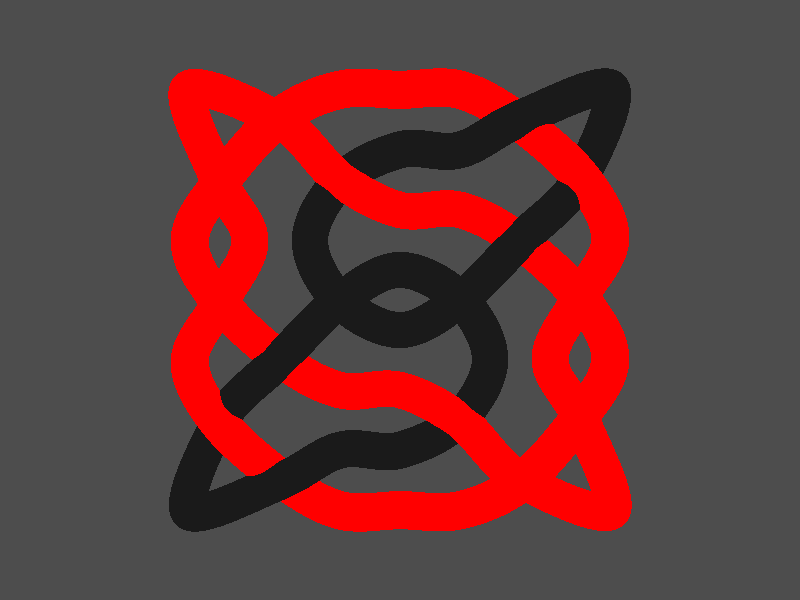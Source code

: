 //--includes------------------------
//--declares------------------------ 

//main knot    
#declare colour1R = 1;
#declare colour1G = 0;
#declare colour1B = 0;
//secondary loop
#declare colour2R = .1;
#declare colour2G = .1;
#declare colour2B = .1;
//ribbon size
#declare sphereRadius = .3;
//crossover distance
#declare distanceSpacing = .1;
//oriinal rotation
#declare rotation = 0;

//--objects-------------------------

union {
  #while (rotation < 2)
    sphere_sweep {
      cubic_spline
      22,
      <2, -3, distanceSpacing>, sphereRadius
      <3.5, -3.5, 0>, sphereRadius  //corner
      <3, -2, -distanceSpacing>, sphereRadius
      <2.5, -1, 0>, sphereRadius  //corner
      <3, 0, distanceSpacing>, sphereRadius
      <3.5, 1, 0>, sphereRadius  //corner
      <3, 2, -distanceSpacing>, sphereRadius
      <2, 3, distanceSpacing>, sphereRadius
      <1, 3.5, 0>, sphereRadius  //corner
      <0, 3.5, 0>, sphereRadius  //corner
      <-1, 3.5, 0>, sphereRadius  //corner
      <-2, 3, -distanceSpacing>, sphereRadius
      <-3, 2, distanceSpacing>, sphereRadius
      <-3.5, 1, 0>, sphereRadius  //corner
      <-3, 0, -distanceSpacing>, sphereRadius
      <-2, -1, distanceSpacing>, sphereRadius
      <-1, -1.5, 0>, sphereRadius  //corner
      <0, -1.5, 0>, sphereRadius  //corner
      <1, -2, -distanceSpacing>, sphereRadius
      <2, -3, distanceSpacing>, sphereRadius
      <3.5, -3.5, 0>, sphereRadius  //corner
      <3, -2, -distanceSpacing>, sphereRadius
      pigment {
        colour rgb <colour1R, colour1G, colour1B>
      }
      rotate <0, 0, rotation*180>  
    }
    sphere_sweep {
      cubic_spline
      14,
      <-1, 0, -distanceSpacing>, sphereRadius
      <0, -.5, 0>, sphereRadius  //corner
      <1, 0, distanceSpacing>, sphereRadius
      <2, 1, -distanceSpacing>, sphereRadius
      <3, 2, distanceSpacing>, sphereRadius
      <3.5, 3.5, 0>, sphereRadius  //corner
      <2, 3, -distanceSpacing>, sphereRadius
      <1, 2.5, 0>, sphereRadius  //corner
      <0, 2.5, 0>, sphereRadius  //corner
      <-1, 2, distanceSpacing>, sphereRadius
      <-1.5, 1, 0>, sphereRadius  //corner
      <-1, 0, -distanceSpacing>, sphereRadius
      <0, -.5, 0>, sphereRadius  //corner
      <1, 0, distanceSpacing>, sphereRadius
      pigment {
        colour rgb <colour2R, colour2G, colour2B>
      }                                    
      rotate <0, 0, 180*rotation>
    }
    #declare rotation = rotation + 1;
  #end
}
plane {
  z, 2
  pigment {
    colour rgb <.3, .3, .3>
  }
}
    
//--lights--------------------------

light_source {
  0*x                  // light's position (translated below)
  color rgb <1,1,1>    // light's color
  translate <-20, 40, -20>
}

//--camera--------------------------  

camera {
  location  <0, 0, -10>
  look_at   <0, 0, 0>
  right     x*image_width/image_height
}

